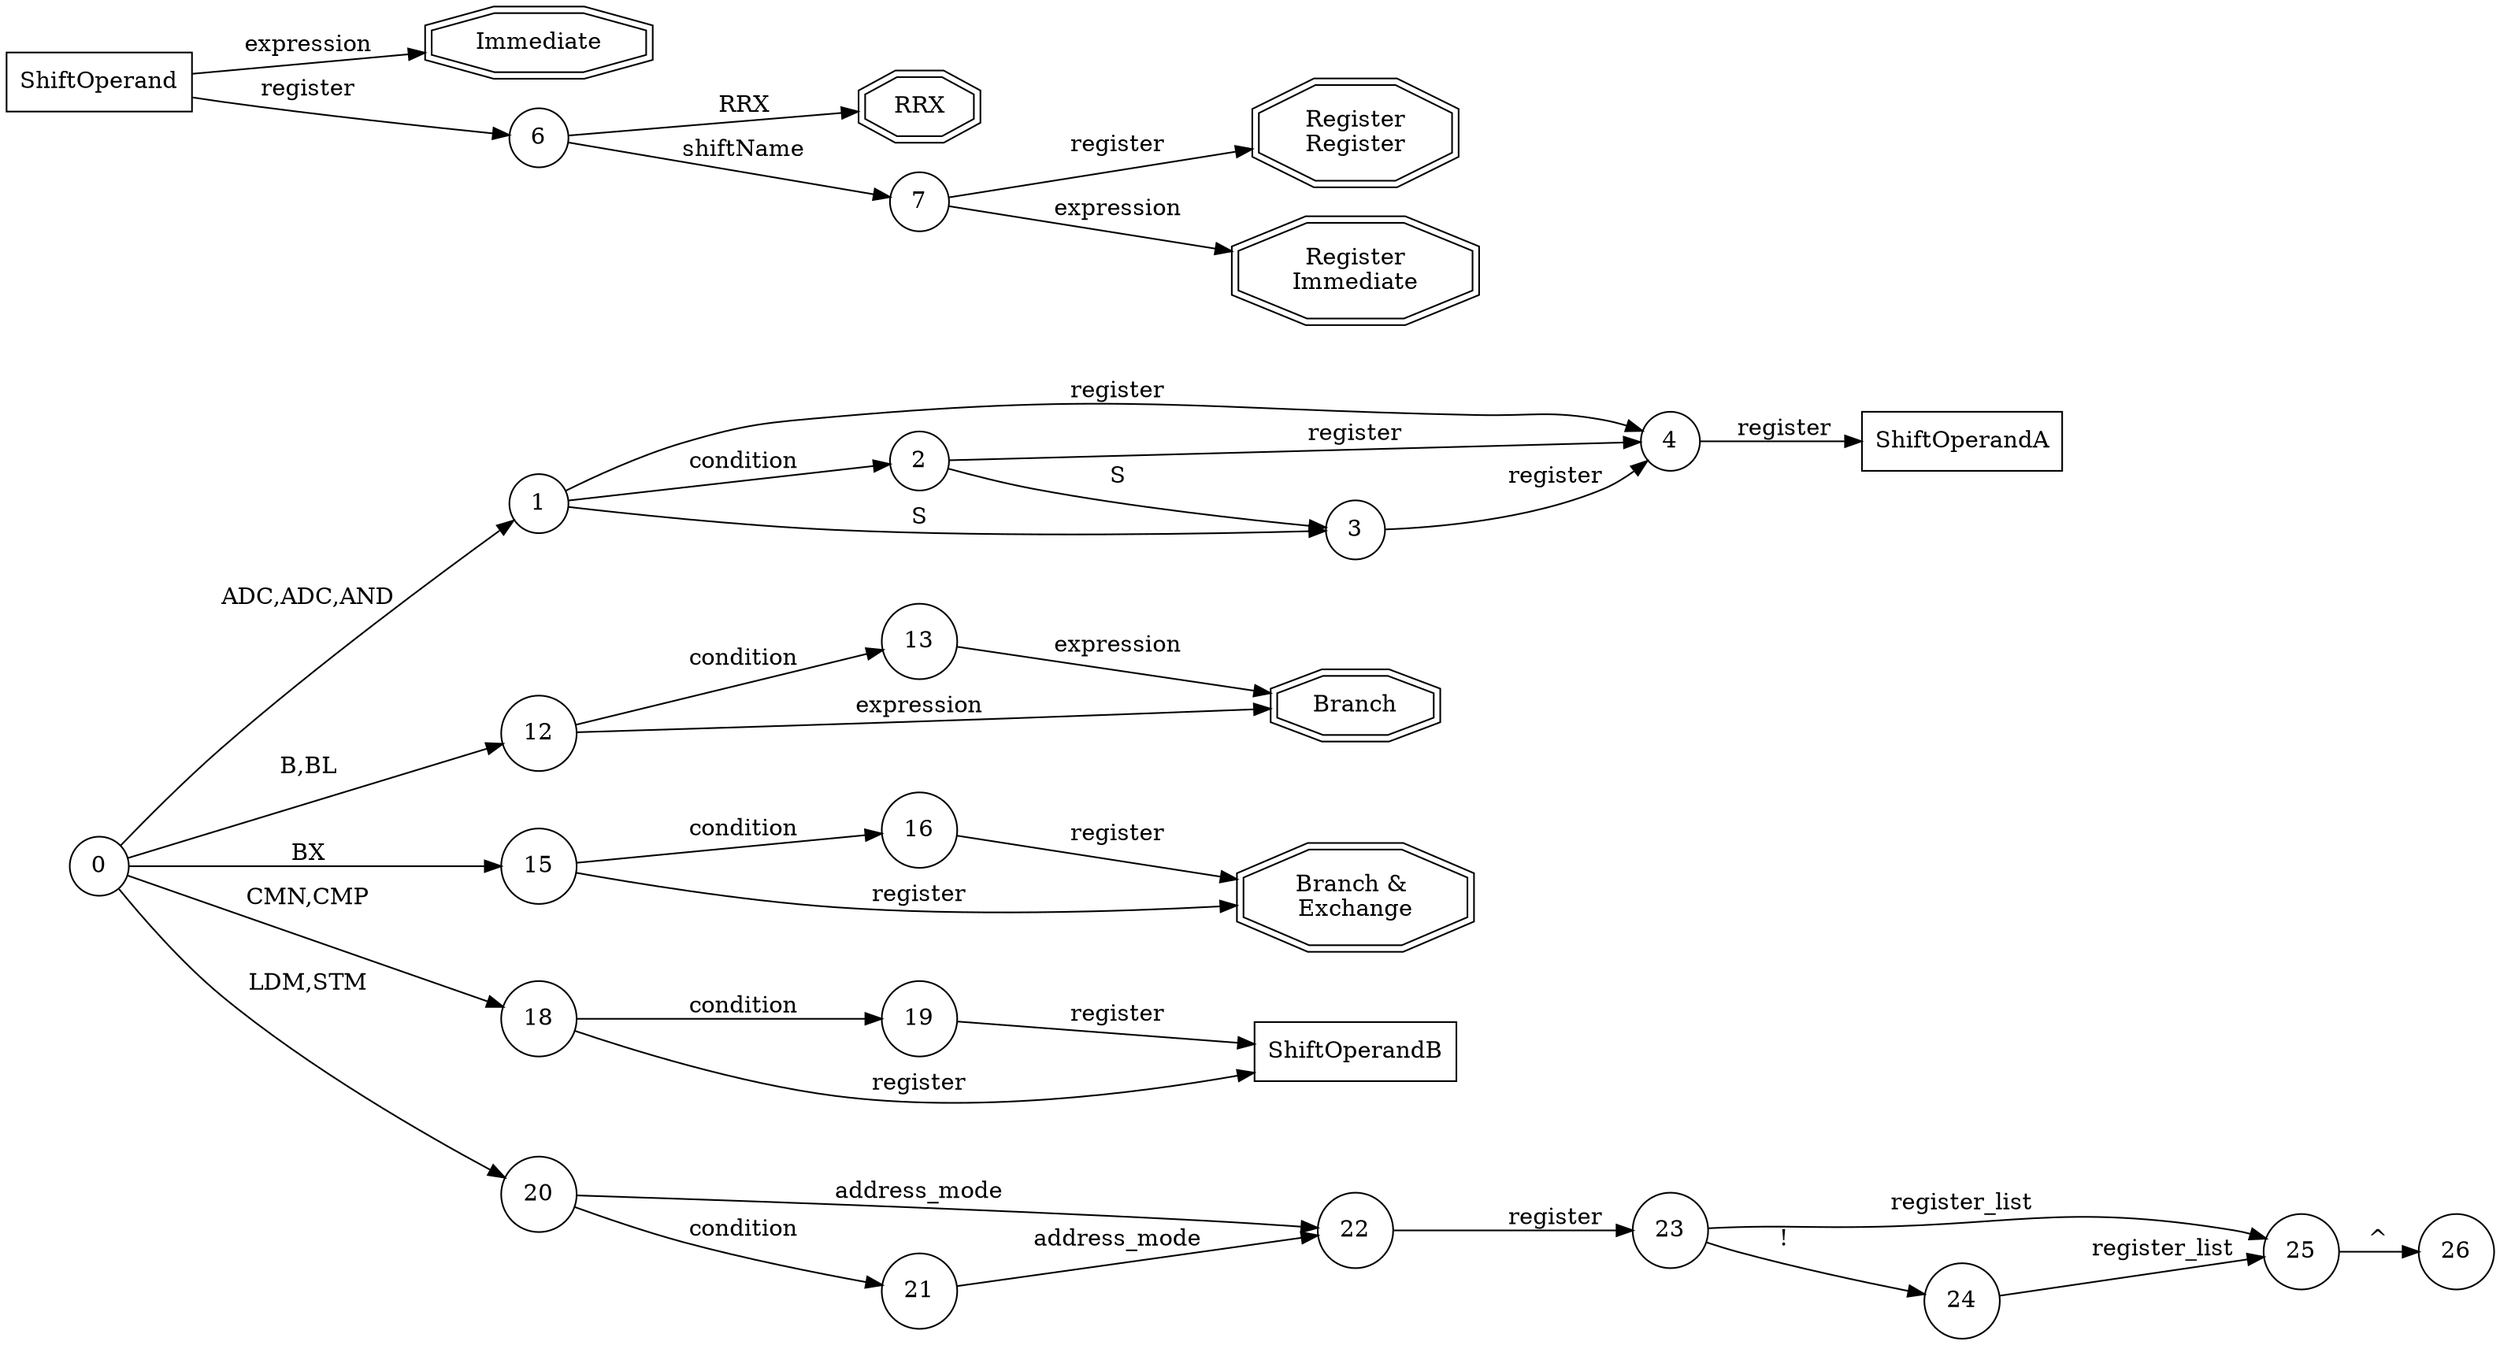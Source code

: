 digraph g {
  rankdir=LR;
  node [shape = doubleoctagon]; 17 10 11 8 9 14 ;
  node [shape = box] ShiftOperandA ShiftOperandB ShiftOperand
	node [shape = circle];
  
  17 [label="Branch & \nExchange"]
  14 [label=Branch]
  11 [label=Immediate]
  10 [label=RRX]
  8 [label="Register\nRegister"]
  9 [label="Register\nImmediate"]

  0 -> 1 [label="ADC,ADC,AND"]
  1 -> 2 [label=condition]
  2 -> 3 [label=S]
  1 -> 3 [label=S]
  1 -> 4 [label=register]
  2 -> 4 [label=register]
  3 -> 4 [label=register]
  4 -> ShiftOperandA [label=register]

  // Shift Operand
  ShiftOperand -> 6 [label=register]
  ShiftOperand -> 11 [label=expression]
  6 -> 7 [label=shiftName]
  6 -> 10 [label=RRX]
  7 -> 8 [label=register]
  7 -> 9 [label=expression]

  // Para Branch
  0 -> 12 [label="B,BL"]
  12 -> 13 [label=condition]
  12 -> 14 [label=expression]
  13 -> 14 [label=expression]

  0 -> 15 [label="BX"]
  15 -> 16 [label=condition]
  15 -> 17 [label=register]
  16 -> 17 [label=register]

  0 -> 18 [label="CMN,CMP"]
  18 -> 19 [label=condition]
  18 -> ShiftOperandB [label=register]
  19 -> ShiftOperandB [label=register]

  0 -> 20 [label="LDM,STM"]
  20 -> 21 [label="condition"]
  21 -> 22 [label="address_mode"]
  20 -> 22 [label="address_mode"]
  22 -> 23 [label="register"]
  23 -> 24 [label="!"]
  23 -> 25 [label="register_list"]
  24 -> 25 [label="register_list"]
  25 -> 26 [label="^"]



}